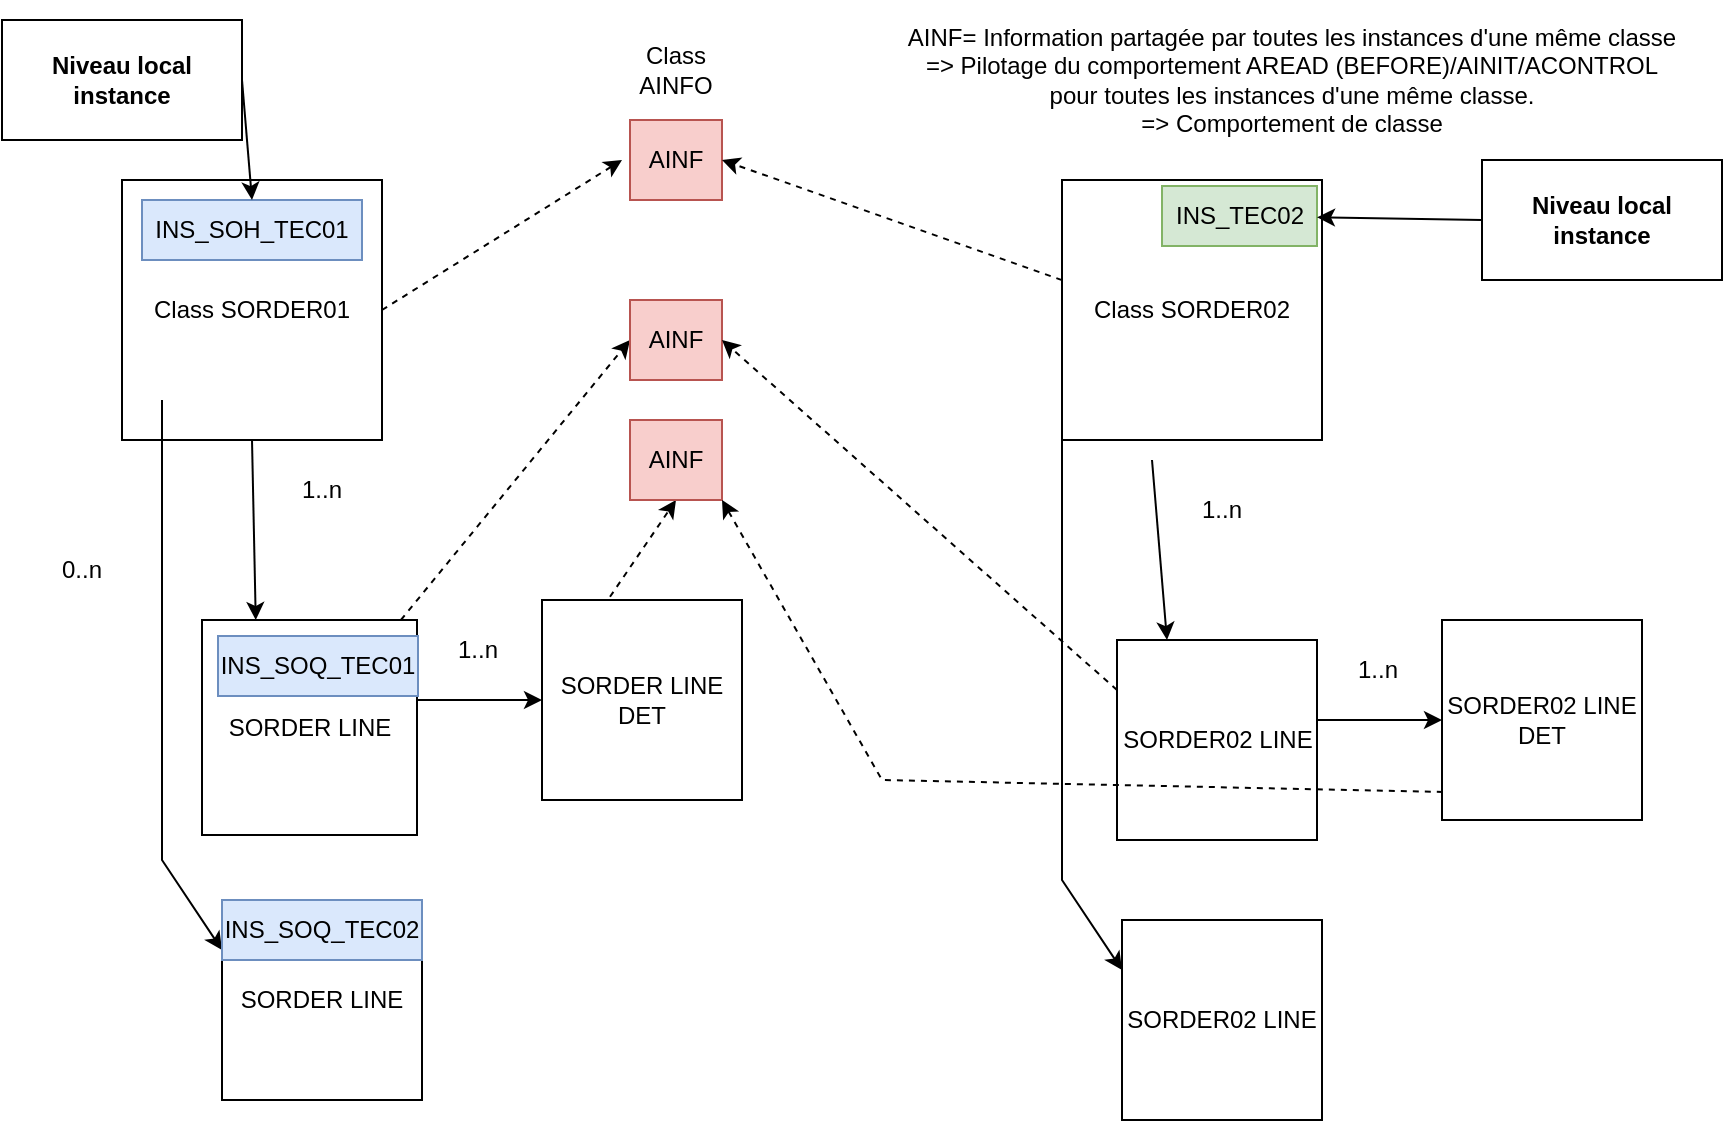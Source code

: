 <mxfile version="26.0.12">
  <diagram name="Page-1" id="e_rNcnIGrn5cpi9299Yu">
    <mxGraphModel dx="1050" dy="655" grid="1" gridSize="10" guides="1" tooltips="1" connect="1" arrows="1" fold="1" page="1" pageScale="1" pageWidth="827" pageHeight="1169" math="0" shadow="0">
      <root>
        <mxCell id="0" />
        <mxCell id="1" parent="0" />
        <mxCell id="9P4O5lqwGNktBoMZYdDR-1" value="Class SORDER01" style="whiteSpace=wrap;html=1;aspect=fixed;" parent="1" vertex="1">
          <mxGeometry x="100" y="100" width="130" height="130" as="geometry" />
        </mxCell>
        <mxCell id="9P4O5lqwGNktBoMZYdDR-2" value="SORDER LINE" style="whiteSpace=wrap;html=1;aspect=fixed;" parent="1" vertex="1">
          <mxGeometry x="140" y="320" width="107.5" height="107.5" as="geometry" />
        </mxCell>
        <mxCell id="9P4O5lqwGNktBoMZYdDR-3" value="SORDER LINE" style="whiteSpace=wrap;html=1;aspect=fixed;" parent="1" vertex="1">
          <mxGeometry x="150" y="460" width="100" height="100" as="geometry" />
        </mxCell>
        <mxCell id="9P4O5lqwGNktBoMZYdDR-17" value="" style="endArrow=classic;html=1;rounded=0;dashed=1;exitX=1;exitY=0.5;exitDx=0;exitDy=0;" parent="1" source="9P4O5lqwGNktBoMZYdDR-1" edge="1">
          <mxGeometry width="50" height="50" relative="1" as="geometry">
            <mxPoint x="210" y="170" as="sourcePoint" />
            <mxPoint x="350" y="90" as="targetPoint" />
          </mxGeometry>
        </mxCell>
        <mxCell id="9P4O5lqwGNktBoMZYdDR-18" value="" style="endArrow=classic;html=1;rounded=0;exitX=0.5;exitY=1;exitDx=0;exitDy=0;entryX=0.25;entryY=0;entryDx=0;entryDy=0;" parent="1" source="9P4O5lqwGNktBoMZYdDR-1" target="9P4O5lqwGNktBoMZYdDR-2" edge="1">
          <mxGeometry width="50" height="50" relative="1" as="geometry">
            <mxPoint x="100" y="272" as="sourcePoint" />
            <mxPoint x="150" y="300" as="targetPoint" />
          </mxGeometry>
        </mxCell>
        <mxCell id="9P4O5lqwGNktBoMZYdDR-19" value="AINF= Information partagée par toutes les instances d&#39;une même classe&lt;br&gt;=&amp;gt; Pilotage du comportement AREAD (BEFORE)/AINIT/ACONTROL pour toutes les instances d&#39;une même classe.&lt;br&gt;=&amp;gt; Comportement de classe" style="text;html=1;align=center;verticalAlign=middle;whiteSpace=wrap;rounded=0;" parent="1" vertex="1">
          <mxGeometry x="490" y="10" width="390" height="80" as="geometry" />
        </mxCell>
        <mxCell id="9P4O5lqwGNktBoMZYdDR-20" value="1..n" style="text;html=1;align=center;verticalAlign=middle;whiteSpace=wrap;rounded=0;" parent="1" vertex="1">
          <mxGeometry x="170" y="240" width="60" height="30" as="geometry" />
        </mxCell>
        <mxCell id="9P4O5lqwGNktBoMZYdDR-21" value="" style="endArrow=classic;html=1;rounded=0;exitX=0.25;exitY=1;exitDx=0;exitDy=0;entryX=0;entryY=0.25;entryDx=0;entryDy=0;" parent="1" target="9P4O5lqwGNktBoMZYdDR-3" edge="1">
          <mxGeometry width="50" height="50" relative="1" as="geometry">
            <mxPoint x="120" y="210" as="sourcePoint" />
            <mxPoint x="120" y="440" as="targetPoint" />
            <Array as="points">
              <mxPoint x="120" y="440" />
            </Array>
          </mxGeometry>
        </mxCell>
        <mxCell id="9P4O5lqwGNktBoMZYdDR-22" value="0..n" style="text;html=1;align=center;verticalAlign=middle;whiteSpace=wrap;rounded=0;" parent="1" vertex="1">
          <mxGeometry x="50" y="280" width="60" height="30" as="geometry" />
        </mxCell>
        <mxCell id="9P4O5lqwGNktBoMZYdDR-25" value="SORDER LINE&lt;br&gt;DET" style="whiteSpace=wrap;html=1;aspect=fixed;" parent="1" vertex="1">
          <mxGeometry x="310" y="310" width="100" height="100" as="geometry" />
        </mxCell>
        <mxCell id="9P4O5lqwGNktBoMZYdDR-28" value="" style="endArrow=classic;html=1;rounded=0;exitX=0.5;exitY=1;exitDx=0;exitDy=0;entryX=0;entryY=0.5;entryDx=0;entryDy=0;" parent="1" target="9P4O5lqwGNktBoMZYdDR-25" edge="1">
          <mxGeometry width="50" height="50" relative="1" as="geometry">
            <mxPoint x="247.5" y="360" as="sourcePoint" />
            <mxPoint x="255.5" y="450" as="targetPoint" />
          </mxGeometry>
        </mxCell>
        <mxCell id="9P4O5lqwGNktBoMZYdDR-29" value="" style="endArrow=classic;html=1;rounded=0;exitX=0.925;exitY=0;exitDx=0;exitDy=0;entryX=0;entryY=0.5;entryDx=0;entryDy=0;dashed=1;exitPerimeter=0;" parent="1" source="9P4O5lqwGNktBoMZYdDR-2" target="9P4O5lqwGNktBoMZYdDR-38" edge="1">
          <mxGeometry width="50" height="50" relative="1" as="geometry">
            <mxPoint x="245" y="300" as="sourcePoint" />
            <mxPoint x="330" y="180" as="targetPoint" />
          </mxGeometry>
        </mxCell>
        <mxCell id="9P4O5lqwGNktBoMZYdDR-30" value="" style="endArrow=classic;html=1;rounded=0;exitX=0.34;exitY=-0.016;exitDx=0;exitDy=0;entryX=0.5;entryY=1;entryDx=0;entryDy=0;dashed=1;exitPerimeter=0;" parent="1" source="9P4O5lqwGNktBoMZYdDR-25" target="9P4O5lqwGNktBoMZYdDR-48" edge="1">
          <mxGeometry width="50" height="50" relative="1" as="geometry">
            <mxPoint x="405.25" y="300" as="sourcePoint" />
            <mxPoint x="470" y="210" as="targetPoint" />
          </mxGeometry>
        </mxCell>
        <mxCell id="9P4O5lqwGNktBoMZYdDR-32" value="1..n" style="text;html=1;align=center;verticalAlign=middle;whiteSpace=wrap;rounded=0;" parent="1" vertex="1">
          <mxGeometry x="247.5" y="320" width="60" height="30" as="geometry" />
        </mxCell>
        <mxCell id="9P4O5lqwGNktBoMZYdDR-33" value="AINF" style="rounded=0;whiteSpace=wrap;html=1;fillColor=#f8cecc;strokeColor=#b85450;" parent="1" vertex="1">
          <mxGeometry x="354" y="70" width="46" height="40" as="geometry" />
        </mxCell>
        <mxCell id="9P4O5lqwGNktBoMZYdDR-34" value="Class AINFO" style="text;html=1;align=center;verticalAlign=middle;whiteSpace=wrap;rounded=0;" parent="1" vertex="1">
          <mxGeometry x="347" y="30" width="60" height="30" as="geometry" />
        </mxCell>
        <mxCell id="9P4O5lqwGNktBoMZYdDR-36" value="Class SORDER02" style="whiteSpace=wrap;html=1;aspect=fixed;" parent="1" vertex="1">
          <mxGeometry x="570" y="100" width="130" height="130" as="geometry" />
        </mxCell>
        <mxCell id="9P4O5lqwGNktBoMZYdDR-37" value="" style="endArrow=classic;html=1;rounded=0;exitX=0;exitY=0.385;exitDx=0;exitDy=0;exitPerimeter=0;entryX=1;entryY=0.5;entryDx=0;entryDy=0;dashed=1;" parent="1" source="9P4O5lqwGNktBoMZYdDR-36" target="9P4O5lqwGNktBoMZYdDR-33" edge="1">
          <mxGeometry width="50" height="50" relative="1" as="geometry">
            <mxPoint x="490" y="155" as="sourcePoint" />
            <mxPoint x="540" y="105" as="targetPoint" />
          </mxGeometry>
        </mxCell>
        <mxCell id="9P4O5lqwGNktBoMZYdDR-38" value="AINF" style="rounded=0;whiteSpace=wrap;html=1;fillColor=#f8cecc;strokeColor=#b85450;" parent="1" vertex="1">
          <mxGeometry x="354" y="160" width="46" height="40" as="geometry" />
        </mxCell>
        <mxCell id="9P4O5lqwGNktBoMZYdDR-39" value="" style="endArrow=classic;html=1;rounded=0;entryX=1;entryY=0.5;entryDx=0;entryDy=0;dashed=1;exitX=0;exitY=0.25;exitDx=0;exitDy=0;" parent="1" source="9P4O5lqwGNktBoMZYdDR-40" target="9P4O5lqwGNktBoMZYdDR-38" edge="1">
          <mxGeometry width="50" height="50" relative="1" as="geometry">
            <mxPoint x="560" y="300" as="sourcePoint" />
            <mxPoint x="514" y="195" as="targetPoint" />
          </mxGeometry>
        </mxCell>
        <mxCell id="9P4O5lqwGNktBoMZYdDR-40" value="SORDER02 LINE" style="whiteSpace=wrap;html=1;aspect=fixed;" parent="1" vertex="1">
          <mxGeometry x="597.5" y="330" width="100" height="100" as="geometry" />
        </mxCell>
        <mxCell id="9P4O5lqwGNktBoMZYdDR-41" value="SORDER02 LINE" style="whiteSpace=wrap;html=1;aspect=fixed;" parent="1" vertex="1">
          <mxGeometry x="600" y="470" width="100" height="100" as="geometry" />
        </mxCell>
        <mxCell id="9P4O5lqwGNktBoMZYdDR-42" value="" style="endArrow=classic;html=1;rounded=0;exitX=0.5;exitY=1;exitDx=0;exitDy=0;entryX=0.25;entryY=0;entryDx=0;entryDy=0;" parent="1" target="9P4O5lqwGNktBoMZYdDR-40" edge="1">
          <mxGeometry width="50" height="50" relative="1" as="geometry">
            <mxPoint x="615" y="240" as="sourcePoint" />
            <mxPoint x="600" y="310" as="targetPoint" />
          </mxGeometry>
        </mxCell>
        <mxCell id="9P4O5lqwGNktBoMZYdDR-43" value="1..n" style="text;html=1;align=center;verticalAlign=middle;whiteSpace=wrap;rounded=0;" parent="1" vertex="1">
          <mxGeometry x="620" y="250" width="60" height="30" as="geometry" />
        </mxCell>
        <mxCell id="9P4O5lqwGNktBoMZYdDR-44" value="" style="endArrow=classic;html=1;rounded=0;exitX=0.25;exitY=1;exitDx=0;exitDy=0;entryX=0;entryY=0.25;entryDx=0;entryDy=0;" parent="1" target="9P4O5lqwGNktBoMZYdDR-41" edge="1">
          <mxGeometry width="50" height="50" relative="1" as="geometry">
            <mxPoint x="570" y="220" as="sourcePoint" />
            <mxPoint x="570" y="450" as="targetPoint" />
            <Array as="points">
              <mxPoint x="570" y="450" />
            </Array>
          </mxGeometry>
        </mxCell>
        <mxCell id="9P4O5lqwGNktBoMZYdDR-45" value="SORDER02 LINE&lt;br&gt;DET" style="whiteSpace=wrap;html=1;aspect=fixed;" parent="1" vertex="1">
          <mxGeometry x="760" y="320" width="100" height="100" as="geometry" />
        </mxCell>
        <mxCell id="9P4O5lqwGNktBoMZYdDR-46" value="" style="endArrow=classic;html=1;rounded=0;exitX=0.5;exitY=1;exitDx=0;exitDy=0;entryX=0;entryY=0.5;entryDx=0;entryDy=0;" parent="1" target="9P4O5lqwGNktBoMZYdDR-45" edge="1">
          <mxGeometry width="50" height="50" relative="1" as="geometry">
            <mxPoint x="697.5" y="370" as="sourcePoint" />
            <mxPoint x="705.5" y="460" as="targetPoint" />
          </mxGeometry>
        </mxCell>
        <mxCell id="9P4O5lqwGNktBoMZYdDR-47" value="1..n" style="text;html=1;align=center;verticalAlign=middle;whiteSpace=wrap;rounded=0;" parent="1" vertex="1">
          <mxGeometry x="697.5" y="330" width="60" height="30" as="geometry" />
        </mxCell>
        <mxCell id="9P4O5lqwGNktBoMZYdDR-48" value="AINF" style="rounded=0;whiteSpace=wrap;html=1;fillColor=#f8cecc;strokeColor=#b85450;" parent="1" vertex="1">
          <mxGeometry x="354" y="220" width="46" height="40" as="geometry" />
        </mxCell>
        <mxCell id="9P4O5lqwGNktBoMZYdDR-49" value="" style="endArrow=classic;html=1;rounded=0;exitX=0.004;exitY=0.86;exitDx=0;exitDy=0;entryX=1;entryY=1;entryDx=0;entryDy=0;dashed=1;exitPerimeter=0;" parent="1" source="9P4O5lqwGNktBoMZYdDR-45" target="9P4O5lqwGNktBoMZYdDR-48" edge="1">
          <mxGeometry width="50" height="50" relative="1" as="geometry">
            <mxPoint x="478.25" y="330" as="sourcePoint" />
            <mxPoint x="450" y="290" as="targetPoint" />
            <Array as="points">
              <mxPoint x="480" y="400" />
            </Array>
          </mxGeometry>
        </mxCell>
        <mxCell id="9P4O5lqwGNktBoMZYdDR-51" value="INS_SOH_TEC01" style="rounded=0;whiteSpace=wrap;html=1;fillColor=#dae8fc;strokeColor=#6c8ebf;" parent="1" vertex="1">
          <mxGeometry x="110" y="110" width="110" height="30" as="geometry" />
        </mxCell>
        <mxCell id="9P4O5lqwGNktBoMZYdDR-52" value="INS_SOQ_TEC01" style="rounded=0;whiteSpace=wrap;html=1;fillColor=#dae8fc;strokeColor=#6c8ebf;" parent="1" vertex="1">
          <mxGeometry x="148" y="328" width="100" height="30" as="geometry" />
        </mxCell>
        <mxCell id="9P4O5lqwGNktBoMZYdDR-53" value="INS_SOQ_TEC02" style="rounded=0;whiteSpace=wrap;html=1;fillColor=#dae8fc;strokeColor=#6c8ebf;" parent="1" vertex="1">
          <mxGeometry x="150" y="460" width="100" height="30" as="geometry" />
        </mxCell>
        <mxCell id="eUpT39ST-S01ArQQPjJy-1" value="Niveau local instance" style="rounded=0;whiteSpace=wrap;html=1;fontStyle=1" vertex="1" parent="1">
          <mxGeometry x="40" y="20" width="120" height="60" as="geometry" />
        </mxCell>
        <mxCell id="eUpT39ST-S01ArQQPjJy-2" value="" style="endArrow=classic;html=1;rounded=0;exitX=1;exitY=0.5;exitDx=0;exitDy=0;entryX=0.5;entryY=0;entryDx=0;entryDy=0;" edge="1" parent="1" source="eUpT39ST-S01ArQQPjJy-1" target="9P4O5lqwGNktBoMZYdDR-51">
          <mxGeometry width="50" height="50" relative="1" as="geometry">
            <mxPoint x="175" y="60" as="sourcePoint" />
            <mxPoint x="225" y="10" as="targetPoint" />
          </mxGeometry>
        </mxCell>
        <mxCell id="eUpT39ST-S01ArQQPjJy-3" value="INS_TEC02" style="rounded=0;whiteSpace=wrap;html=1;fillColor=#d5e8d4;strokeColor=#82b366;" vertex="1" parent="1">
          <mxGeometry x="620" y="103" width="77.5" height="30" as="geometry" />
        </mxCell>
        <mxCell id="eUpT39ST-S01ArQQPjJy-4" value="Niveau local instance" style="rounded=0;whiteSpace=wrap;html=1;fontStyle=1" vertex="1" parent="1">
          <mxGeometry x="780" y="90" width="120" height="60" as="geometry" />
        </mxCell>
        <mxCell id="eUpT39ST-S01ArQQPjJy-5" value="" style="endArrow=classic;html=1;rounded=0;exitX=0;exitY=0.5;exitDx=0;exitDy=0;" edge="1" parent="1" source="eUpT39ST-S01ArQQPjJy-4" target="eUpT39ST-S01ArQQPjJy-3">
          <mxGeometry width="50" height="50" relative="1" as="geometry">
            <mxPoint x="750" y="110" as="sourcePoint" />
            <mxPoint x="780" y="170" as="targetPoint" />
          </mxGeometry>
        </mxCell>
      </root>
    </mxGraphModel>
  </diagram>
</mxfile>
